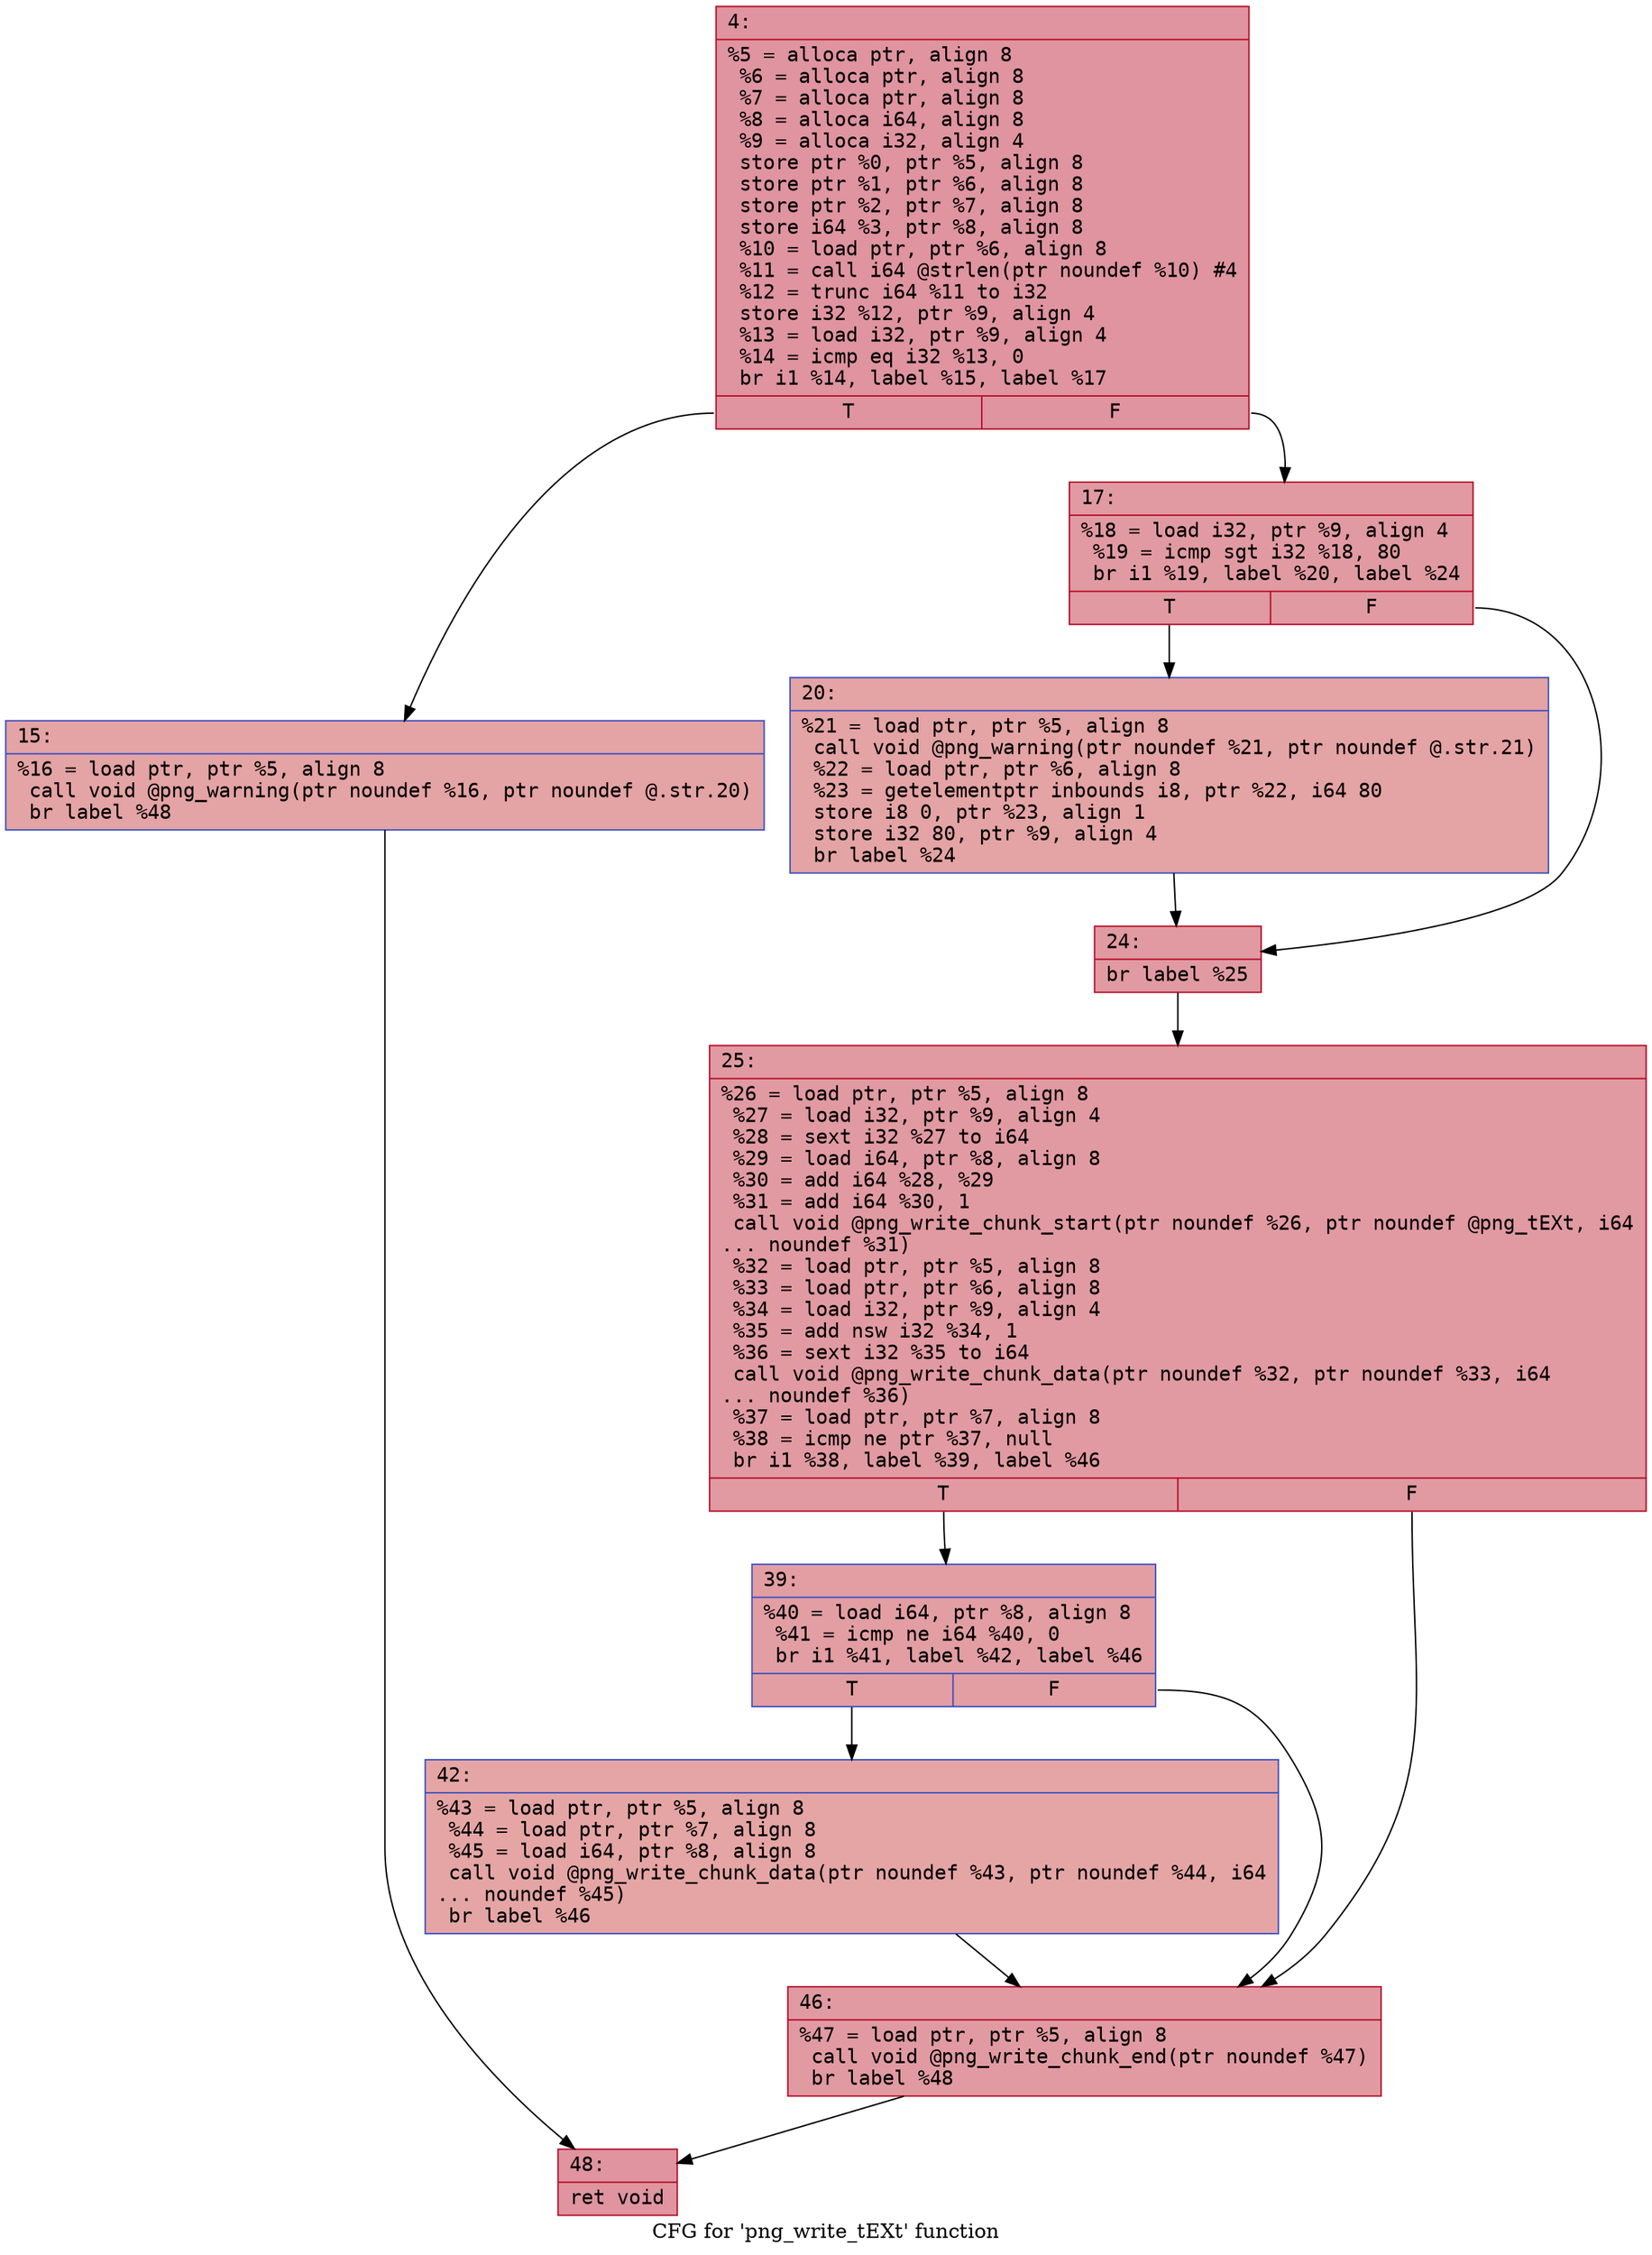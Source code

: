 digraph "CFG for 'png_write_tEXt' function" {
	label="CFG for 'png_write_tEXt' function";

	Node0x6000023adb30 [shape=record,color="#b70d28ff", style=filled, fillcolor="#b70d2870" fontname="Courier",label="{4:\l|  %5 = alloca ptr, align 8\l  %6 = alloca ptr, align 8\l  %7 = alloca ptr, align 8\l  %8 = alloca i64, align 8\l  %9 = alloca i32, align 4\l  store ptr %0, ptr %5, align 8\l  store ptr %1, ptr %6, align 8\l  store ptr %2, ptr %7, align 8\l  store i64 %3, ptr %8, align 8\l  %10 = load ptr, ptr %6, align 8\l  %11 = call i64 @strlen(ptr noundef %10) #4\l  %12 = trunc i64 %11 to i32\l  store i32 %12, ptr %9, align 4\l  %13 = load i32, ptr %9, align 4\l  %14 = icmp eq i32 %13, 0\l  br i1 %14, label %15, label %17\l|{<s0>T|<s1>F}}"];
	Node0x6000023adb30:s0 -> Node0x6000023adb80[tooltip="4 -> 15\nProbability 37.50%" ];
	Node0x6000023adb30:s1 -> Node0x6000023adbd0[tooltip="4 -> 17\nProbability 62.50%" ];
	Node0x6000023adb80 [shape=record,color="#3d50c3ff", style=filled, fillcolor="#c32e3170" fontname="Courier",label="{15:\l|  %16 = load ptr, ptr %5, align 8\l  call void @png_warning(ptr noundef %16, ptr noundef @.str.20)\l  br label %48\l}"];
	Node0x6000023adb80 -> Node0x6000023ade00[tooltip="15 -> 48\nProbability 100.00%" ];
	Node0x6000023adbd0 [shape=record,color="#b70d28ff", style=filled, fillcolor="#bb1b2c70" fontname="Courier",label="{17:\l|  %18 = load i32, ptr %9, align 4\l  %19 = icmp sgt i32 %18, 80\l  br i1 %19, label %20, label %24\l|{<s0>T|<s1>F}}"];
	Node0x6000023adbd0:s0 -> Node0x6000023adc20[tooltip="17 -> 20\nProbability 50.00%" ];
	Node0x6000023adbd0:s1 -> Node0x6000023adc70[tooltip="17 -> 24\nProbability 50.00%" ];
	Node0x6000023adc20 [shape=record,color="#3d50c3ff", style=filled, fillcolor="#c32e3170" fontname="Courier",label="{20:\l|  %21 = load ptr, ptr %5, align 8\l  call void @png_warning(ptr noundef %21, ptr noundef @.str.21)\l  %22 = load ptr, ptr %6, align 8\l  %23 = getelementptr inbounds i8, ptr %22, i64 80\l  store i8 0, ptr %23, align 1\l  store i32 80, ptr %9, align 4\l  br label %24\l}"];
	Node0x6000023adc20 -> Node0x6000023adc70[tooltip="20 -> 24\nProbability 100.00%" ];
	Node0x6000023adc70 [shape=record,color="#b70d28ff", style=filled, fillcolor="#bb1b2c70" fontname="Courier",label="{24:\l|  br label %25\l}"];
	Node0x6000023adc70 -> Node0x6000023adcc0[tooltip="24 -> 25\nProbability 100.00%" ];
	Node0x6000023adcc0 [shape=record,color="#b70d28ff", style=filled, fillcolor="#bb1b2c70" fontname="Courier",label="{25:\l|  %26 = load ptr, ptr %5, align 8\l  %27 = load i32, ptr %9, align 4\l  %28 = sext i32 %27 to i64\l  %29 = load i64, ptr %8, align 8\l  %30 = add i64 %28, %29\l  %31 = add i64 %30, 1\l  call void @png_write_chunk_start(ptr noundef %26, ptr noundef @png_tEXt, i64\l... noundef %31)\l  %32 = load ptr, ptr %5, align 8\l  %33 = load ptr, ptr %6, align 8\l  %34 = load i32, ptr %9, align 4\l  %35 = add nsw i32 %34, 1\l  %36 = sext i32 %35 to i64\l  call void @png_write_chunk_data(ptr noundef %32, ptr noundef %33, i64\l... noundef %36)\l  %37 = load ptr, ptr %7, align 8\l  %38 = icmp ne ptr %37, null\l  br i1 %38, label %39, label %46\l|{<s0>T|<s1>F}}"];
	Node0x6000023adcc0:s0 -> Node0x6000023add10[tooltip="25 -> 39\nProbability 62.50%" ];
	Node0x6000023adcc0:s1 -> Node0x6000023addb0[tooltip="25 -> 46\nProbability 37.50%" ];
	Node0x6000023add10 [shape=record,color="#3d50c3ff", style=filled, fillcolor="#be242e70" fontname="Courier",label="{39:\l|  %40 = load i64, ptr %8, align 8\l  %41 = icmp ne i64 %40, 0\l  br i1 %41, label %42, label %46\l|{<s0>T|<s1>F}}"];
	Node0x6000023add10:s0 -> Node0x6000023add60[tooltip="39 -> 42\nProbability 62.50%" ];
	Node0x6000023add10:s1 -> Node0x6000023addb0[tooltip="39 -> 46\nProbability 37.50%" ];
	Node0x6000023add60 [shape=record,color="#3d50c3ff", style=filled, fillcolor="#c5333470" fontname="Courier",label="{42:\l|  %43 = load ptr, ptr %5, align 8\l  %44 = load ptr, ptr %7, align 8\l  %45 = load i64, ptr %8, align 8\l  call void @png_write_chunk_data(ptr noundef %43, ptr noundef %44, i64\l... noundef %45)\l  br label %46\l}"];
	Node0x6000023add60 -> Node0x6000023addb0[tooltip="42 -> 46\nProbability 100.00%" ];
	Node0x6000023addb0 [shape=record,color="#b70d28ff", style=filled, fillcolor="#bb1b2c70" fontname="Courier",label="{46:\l|  %47 = load ptr, ptr %5, align 8\l  call void @png_write_chunk_end(ptr noundef %47)\l  br label %48\l}"];
	Node0x6000023addb0 -> Node0x6000023ade00[tooltip="46 -> 48\nProbability 100.00%" ];
	Node0x6000023ade00 [shape=record,color="#b70d28ff", style=filled, fillcolor="#b70d2870" fontname="Courier",label="{48:\l|  ret void\l}"];
}
